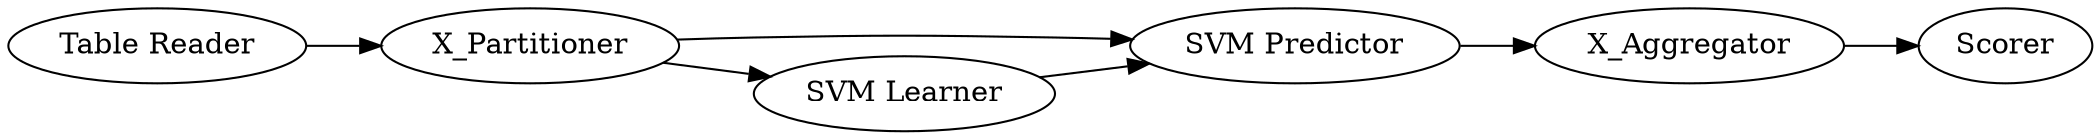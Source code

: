 digraph {
	"888022083019197423_16" [label=Scorer]
	"-5172122806321504709_18" [label="SVM Predictor"]
	"-5172122806321504709_19" [label="SVM Learner"]
	"888022083019197423_18" [label="Table Reader"]
	"-5172122806321504709_2" [label=X_Partitioner]
	"-5172122806321504709_1" [label=X_Aggregator]
	"-5172122806321504709_19" -> "-5172122806321504709_18"
	"-5172122806321504709_18" -> "-5172122806321504709_1"
	"-5172122806321504709_2" -> "-5172122806321504709_19"
	"-5172122806321504709_1" -> "888022083019197423_16"
	"-5172122806321504709_2" -> "-5172122806321504709_18"
	"888022083019197423_18" -> "-5172122806321504709_2"
	rankdir=LR
}
